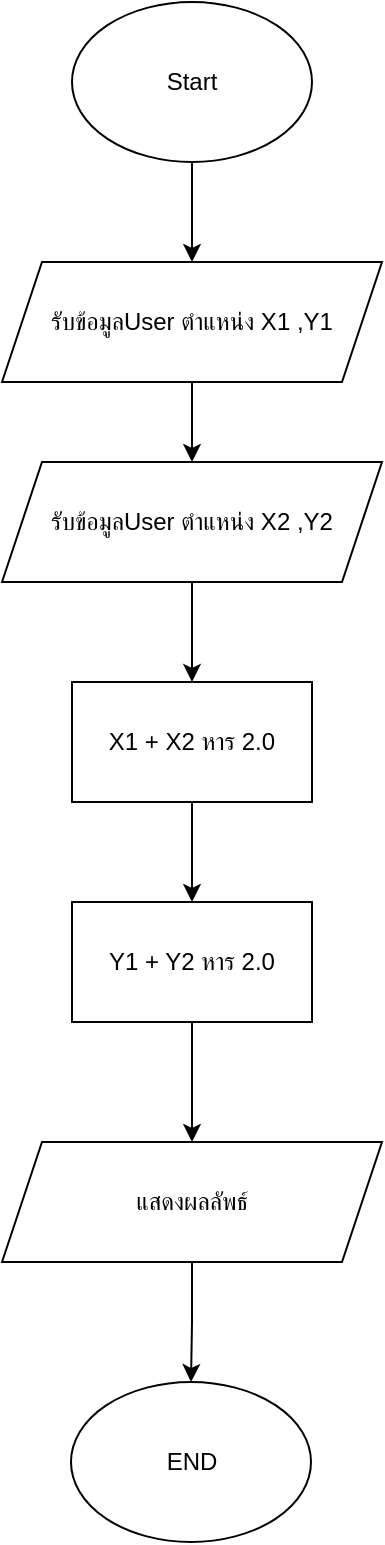<mxfile version="25.0.1">
  <diagram name="หน้า-1" id="BX8PYFbBsF0PXGbIH167">
    <mxGraphModel dx="2493" dy="795" grid="1" gridSize="10" guides="1" tooltips="1" connect="1" arrows="1" fold="1" page="1" pageScale="1" pageWidth="827" pageHeight="1169" math="0" shadow="0">
      <root>
        <mxCell id="0" />
        <mxCell id="1" parent="0" />
        <mxCell id="Kx2uYxLuwylRj8r_4bF4-4" value="" style="edgeStyle=orthogonalEdgeStyle;rounded=0;orthogonalLoop=1;jettySize=auto;html=1;" edge="1" parent="1" source="Kx2uYxLuwylRj8r_4bF4-1" target="Kx2uYxLuwylRj8r_4bF4-2">
          <mxGeometry relative="1" as="geometry" />
        </mxCell>
        <mxCell id="Kx2uYxLuwylRj8r_4bF4-1" value="Start" style="ellipse;whiteSpace=wrap;html=1;" vertex="1" parent="1">
          <mxGeometry x="-473" y="40" width="120" height="80" as="geometry" />
        </mxCell>
        <mxCell id="Kx2uYxLuwylRj8r_4bF4-5" value="" style="edgeStyle=orthogonalEdgeStyle;rounded=0;orthogonalLoop=1;jettySize=auto;html=1;" edge="1" parent="1" source="Kx2uYxLuwylRj8r_4bF4-2" target="Kx2uYxLuwylRj8r_4bF4-3">
          <mxGeometry relative="1" as="geometry" />
        </mxCell>
        <mxCell id="Kx2uYxLuwylRj8r_4bF4-2" value="รับข้อมูลUser ตำแหน่ง X1 ,Y1" style="shape=parallelogram;perimeter=parallelogramPerimeter;whiteSpace=wrap;html=1;fixedSize=1;" vertex="1" parent="1">
          <mxGeometry x="-508" y="170" width="190" height="60" as="geometry" />
        </mxCell>
        <mxCell id="Kx2uYxLuwylRj8r_4bF4-7" value="" style="edgeStyle=orthogonalEdgeStyle;rounded=0;orthogonalLoop=1;jettySize=auto;html=1;" edge="1" parent="1" source="Kx2uYxLuwylRj8r_4bF4-3" target="Kx2uYxLuwylRj8r_4bF4-6">
          <mxGeometry relative="1" as="geometry" />
        </mxCell>
        <mxCell id="Kx2uYxLuwylRj8r_4bF4-3" value="รับข้อมูลUser ตำแหน่ง X2 ,Y2" style="shape=parallelogram;perimeter=parallelogramPerimeter;whiteSpace=wrap;html=1;fixedSize=1;" vertex="1" parent="1">
          <mxGeometry x="-508" y="270" width="190" height="60" as="geometry" />
        </mxCell>
        <mxCell id="Kx2uYxLuwylRj8r_4bF4-9" value="" style="edgeStyle=orthogonalEdgeStyle;rounded=0;orthogonalLoop=1;jettySize=auto;html=1;" edge="1" parent="1" source="Kx2uYxLuwylRj8r_4bF4-6" target="Kx2uYxLuwylRj8r_4bF4-8">
          <mxGeometry relative="1" as="geometry" />
        </mxCell>
        <mxCell id="Kx2uYxLuwylRj8r_4bF4-6" value="X1 + X2 หาร 2.0" style="rounded=0;whiteSpace=wrap;html=1;" vertex="1" parent="1">
          <mxGeometry x="-473" y="380" width="120" height="60" as="geometry" />
        </mxCell>
        <mxCell id="Kx2uYxLuwylRj8r_4bF4-11" value="" style="edgeStyle=orthogonalEdgeStyle;rounded=0;orthogonalLoop=1;jettySize=auto;html=1;" edge="1" parent="1" source="Kx2uYxLuwylRj8r_4bF4-8" target="Kx2uYxLuwylRj8r_4bF4-10">
          <mxGeometry relative="1" as="geometry" />
        </mxCell>
        <mxCell id="Kx2uYxLuwylRj8r_4bF4-8" value="Y1 + Y2 หาร 2.0" style="rounded=0;whiteSpace=wrap;html=1;" vertex="1" parent="1">
          <mxGeometry x="-473" y="490" width="120" height="60" as="geometry" />
        </mxCell>
        <mxCell id="Kx2uYxLuwylRj8r_4bF4-13" value="" style="edgeStyle=orthogonalEdgeStyle;rounded=0;orthogonalLoop=1;jettySize=auto;html=1;" edge="1" parent="1" source="Kx2uYxLuwylRj8r_4bF4-10" target="Kx2uYxLuwylRj8r_4bF4-12">
          <mxGeometry relative="1" as="geometry" />
        </mxCell>
        <mxCell id="Kx2uYxLuwylRj8r_4bF4-10" value="แสดงผลลัพธ์" style="shape=parallelogram;perimeter=parallelogramPerimeter;whiteSpace=wrap;html=1;fixedSize=1;" vertex="1" parent="1">
          <mxGeometry x="-508" y="610" width="190" height="60" as="geometry" />
        </mxCell>
        <mxCell id="Kx2uYxLuwylRj8r_4bF4-12" value="END" style="ellipse;whiteSpace=wrap;html=1;" vertex="1" parent="1">
          <mxGeometry x="-473.5" y="730" width="120" height="80" as="geometry" />
        </mxCell>
      </root>
    </mxGraphModel>
  </diagram>
</mxfile>
